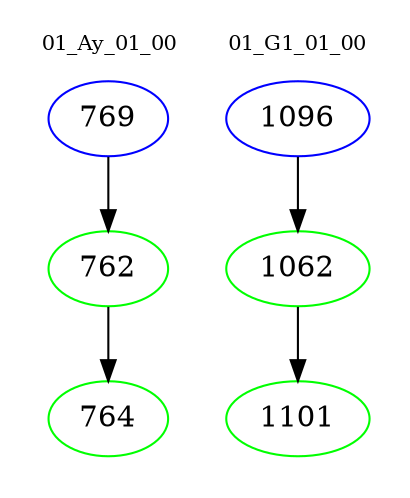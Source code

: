 digraph{
subgraph cluster_0 {
color = white
label = "01_Ay_01_00";
fontsize=10;
T0_769 [label="769", color="blue"]
T0_769 -> T0_762 [color="black"]
T0_762 [label="762", color="green"]
T0_762 -> T0_764 [color="black"]
T0_764 [label="764", color="green"]
}
subgraph cluster_1 {
color = white
label = "01_G1_01_00";
fontsize=10;
T1_1096 [label="1096", color="blue"]
T1_1096 -> T1_1062 [color="black"]
T1_1062 [label="1062", color="green"]
T1_1062 -> T1_1101 [color="black"]
T1_1101 [label="1101", color="green"]
}
}
